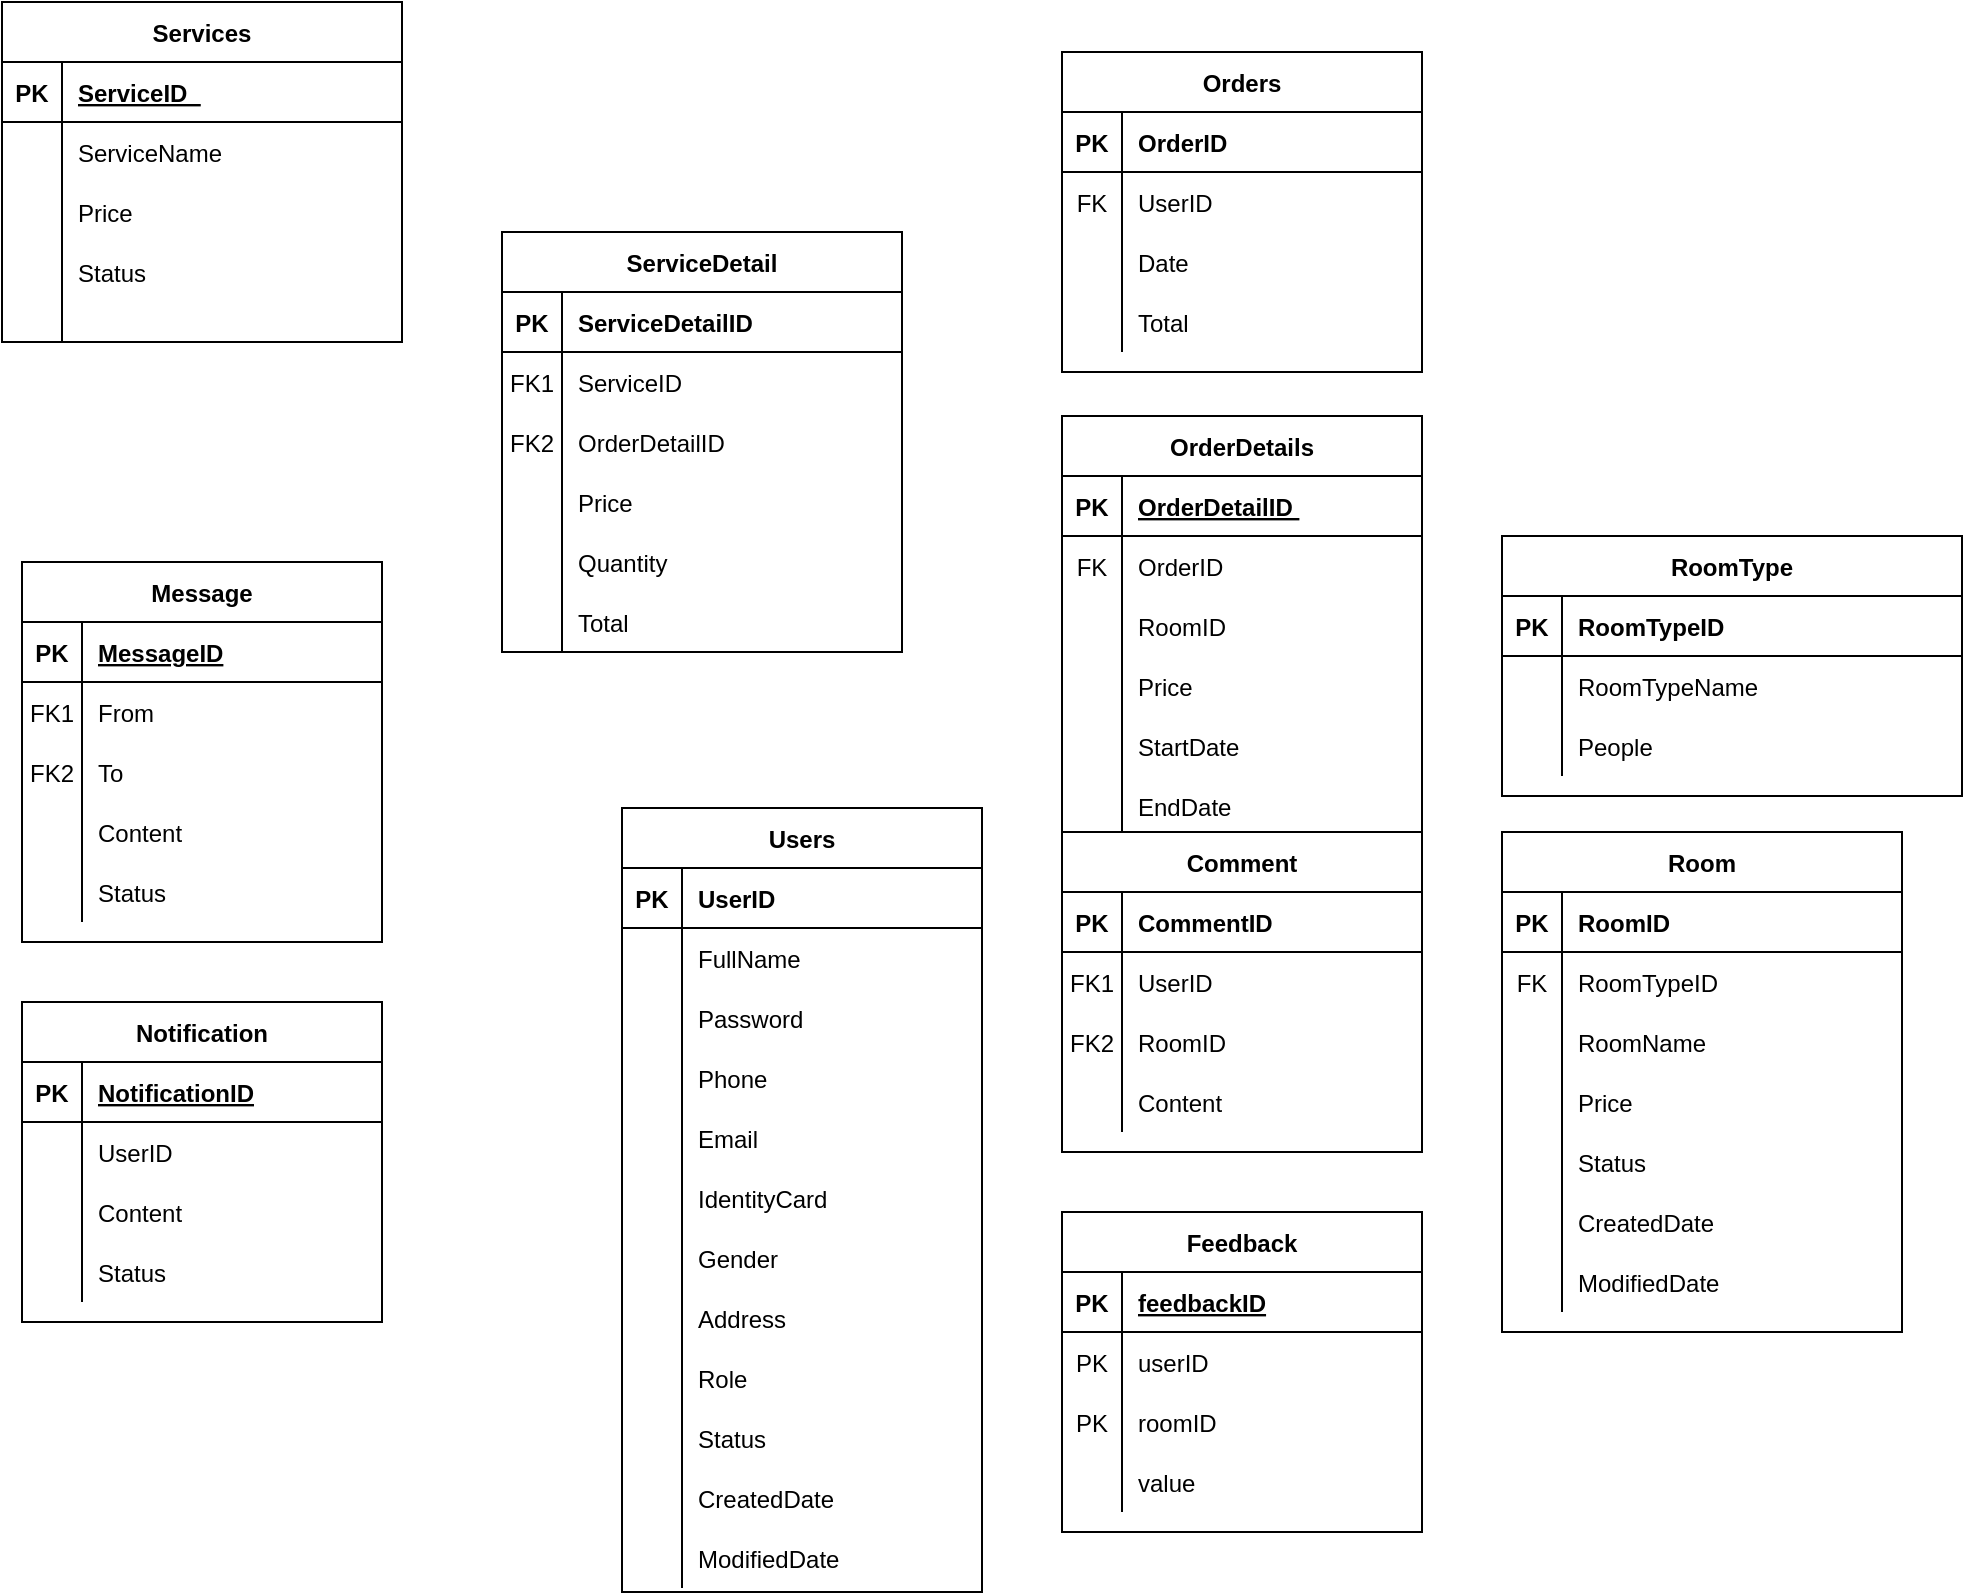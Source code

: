 <mxfile version="14.4.3" type="device"><diagram id="R2lEEEUBdFMjLlhIrx00" name="Page-1"><mxGraphModel dx="1463" dy="903" grid="1" gridSize="10" guides="1" tooltips="1" connect="1" arrows="1" fold="1" page="1" pageScale="1" pageWidth="850" pageHeight="1100" math="0" shadow="0" extFonts="Permanent Marker^https://fonts.googleapis.com/css?family=Permanent+Marker"><root><mxCell id="0"/><mxCell id="1" parent="0"/><mxCell id="v1CjHUXuJTy0p24sqQRY-21" value="Room" style="shape=table;startSize=30;container=1;collapsible=1;childLayout=tableLayout;fixedRows=1;rowLines=0;fontStyle=1;align=center;resizeLast=1;" vertex="1" parent="1"><mxGeometry x="770" y="560" width="200" height="250" as="geometry"/></mxCell><mxCell id="v1CjHUXuJTy0p24sqQRY-22" value="" style="shape=partialRectangle;collapsible=0;dropTarget=0;pointerEvents=0;fillColor=none;top=0;left=0;bottom=1;right=0;points=[[0,0.5],[1,0.5]];portConstraint=eastwest;" vertex="1" parent="v1CjHUXuJTy0p24sqQRY-21"><mxGeometry y="30" width="200" height="30" as="geometry"/></mxCell><mxCell id="v1CjHUXuJTy0p24sqQRY-23" value="PK" style="shape=partialRectangle;connectable=0;fillColor=none;top=0;left=0;bottom=0;right=0;fontStyle=1;overflow=hidden;" vertex="1" parent="v1CjHUXuJTy0p24sqQRY-22"><mxGeometry width="30" height="30" as="geometry"/></mxCell><mxCell id="v1CjHUXuJTy0p24sqQRY-24" value="RoomID   " style="shape=partialRectangle;connectable=0;fillColor=none;top=0;left=0;bottom=0;right=0;align=left;spacingLeft=6;fontStyle=1;overflow=hidden;" vertex="1" parent="v1CjHUXuJTy0p24sqQRY-22"><mxGeometry x="30" width="170" height="30" as="geometry"/></mxCell><mxCell id="v1CjHUXuJTy0p24sqQRY-25" value="" style="shape=partialRectangle;collapsible=0;dropTarget=0;pointerEvents=0;fillColor=none;top=0;left=0;bottom=0;right=0;points=[[0,0.5],[1,0.5]];portConstraint=eastwest;" vertex="1" parent="v1CjHUXuJTy0p24sqQRY-21"><mxGeometry y="60" width="200" height="30" as="geometry"/></mxCell><mxCell id="v1CjHUXuJTy0p24sqQRY-26" value="FK" style="shape=partialRectangle;connectable=0;fillColor=none;top=0;left=0;bottom=0;right=0;editable=1;overflow=hidden;" vertex="1" parent="v1CjHUXuJTy0p24sqQRY-25"><mxGeometry width="30" height="30" as="geometry"/></mxCell><mxCell id="v1CjHUXuJTy0p24sqQRY-27" value="RoomTypeID  " style="shape=partialRectangle;connectable=0;fillColor=none;top=0;left=0;bottom=0;right=0;align=left;spacingLeft=6;overflow=hidden;" vertex="1" parent="v1CjHUXuJTy0p24sqQRY-25"><mxGeometry x="30" width="170" height="30" as="geometry"/></mxCell><mxCell id="v1CjHUXuJTy0p24sqQRY-28" value="" style="shape=partialRectangle;collapsible=0;dropTarget=0;pointerEvents=0;fillColor=none;top=0;left=0;bottom=0;right=0;points=[[0,0.5],[1,0.5]];portConstraint=eastwest;" vertex="1" parent="v1CjHUXuJTy0p24sqQRY-21"><mxGeometry y="90" width="200" height="30" as="geometry"/></mxCell><mxCell id="v1CjHUXuJTy0p24sqQRY-29" value="" style="shape=partialRectangle;connectable=0;fillColor=none;top=0;left=0;bottom=0;right=0;editable=1;overflow=hidden;" vertex="1" parent="v1CjHUXuJTy0p24sqQRY-28"><mxGeometry width="30" height="30" as="geometry"/></mxCell><mxCell id="v1CjHUXuJTy0p24sqQRY-30" value="RoomName  " style="shape=partialRectangle;connectable=0;fillColor=none;top=0;left=0;bottom=0;right=0;align=left;spacingLeft=6;overflow=hidden;" vertex="1" parent="v1CjHUXuJTy0p24sqQRY-28"><mxGeometry x="30" width="170" height="30" as="geometry"/></mxCell><mxCell id="v1CjHUXuJTy0p24sqQRY-31" value="" style="shape=partialRectangle;collapsible=0;dropTarget=0;pointerEvents=0;fillColor=none;top=0;left=0;bottom=0;right=0;points=[[0,0.5],[1,0.5]];portConstraint=eastwest;" vertex="1" parent="v1CjHUXuJTy0p24sqQRY-21"><mxGeometry y="120" width="200" height="30" as="geometry"/></mxCell><mxCell id="v1CjHUXuJTy0p24sqQRY-32" value="" style="shape=partialRectangle;connectable=0;fillColor=none;top=0;left=0;bottom=0;right=0;editable=1;overflow=hidden;" vertex="1" parent="v1CjHUXuJTy0p24sqQRY-31"><mxGeometry width="30" height="30" as="geometry"/></mxCell><mxCell id="v1CjHUXuJTy0p24sqQRY-33" value="Price   " style="shape=partialRectangle;connectable=0;fillColor=none;top=0;left=0;bottom=0;right=0;align=left;spacingLeft=6;overflow=hidden;" vertex="1" parent="v1CjHUXuJTy0p24sqQRY-31"><mxGeometry x="30" width="170" height="30" as="geometry"/></mxCell><mxCell id="v1CjHUXuJTy0p24sqQRY-34" value="" style="shape=partialRectangle;collapsible=0;dropTarget=0;pointerEvents=0;fillColor=none;top=0;left=0;bottom=0;right=0;points=[[0,0.5],[1,0.5]];portConstraint=eastwest;" vertex="1" parent="v1CjHUXuJTy0p24sqQRY-21"><mxGeometry y="150" width="200" height="30" as="geometry"/></mxCell><mxCell id="v1CjHUXuJTy0p24sqQRY-35" value="" style="shape=partialRectangle;connectable=0;fillColor=none;top=0;left=0;bottom=0;right=0;editable=1;overflow=hidden;" vertex="1" parent="v1CjHUXuJTy0p24sqQRY-34"><mxGeometry width="30" height="30" as="geometry"/></mxCell><mxCell id="v1CjHUXuJTy0p24sqQRY-36" value="Status   " style="shape=partialRectangle;connectable=0;fillColor=none;top=0;left=0;bottom=0;right=0;align=left;spacingLeft=6;overflow=hidden;" vertex="1" parent="v1CjHUXuJTy0p24sqQRY-34"><mxGeometry x="30" width="170" height="30" as="geometry"/></mxCell><mxCell id="v1CjHUXuJTy0p24sqQRY-37" value="" style="shape=partialRectangle;collapsible=0;dropTarget=0;pointerEvents=0;fillColor=none;top=0;left=0;bottom=0;right=0;points=[[0,0.5],[1,0.5]];portConstraint=eastwest;" vertex="1" parent="v1CjHUXuJTy0p24sqQRY-21"><mxGeometry y="180" width="200" height="30" as="geometry"/></mxCell><mxCell id="v1CjHUXuJTy0p24sqQRY-38" value="" style="shape=partialRectangle;connectable=0;fillColor=none;top=0;left=0;bottom=0;right=0;editable=1;overflow=hidden;" vertex="1" parent="v1CjHUXuJTy0p24sqQRY-37"><mxGeometry width="30" height="30" as="geometry"/></mxCell><mxCell id="v1CjHUXuJTy0p24sqQRY-39" value="CreatedDate   " style="shape=partialRectangle;connectable=0;fillColor=none;top=0;left=0;bottom=0;right=0;align=left;spacingLeft=6;overflow=hidden;" vertex="1" parent="v1CjHUXuJTy0p24sqQRY-37"><mxGeometry x="30" width="170" height="30" as="geometry"/></mxCell><mxCell id="v1CjHUXuJTy0p24sqQRY-40" value="" style="shape=partialRectangle;collapsible=0;dropTarget=0;pointerEvents=0;fillColor=none;top=0;left=0;bottom=0;right=0;points=[[0,0.5],[1,0.5]];portConstraint=eastwest;" vertex="1" parent="v1CjHUXuJTy0p24sqQRY-21"><mxGeometry y="210" width="200" height="30" as="geometry"/></mxCell><mxCell id="v1CjHUXuJTy0p24sqQRY-41" value="" style="shape=partialRectangle;connectable=0;fillColor=none;top=0;left=0;bottom=0;right=0;editable=1;overflow=hidden;" vertex="1" parent="v1CjHUXuJTy0p24sqQRY-40"><mxGeometry width="30" height="30" as="geometry"/></mxCell><mxCell id="v1CjHUXuJTy0p24sqQRY-42" value="ModifiedDate   " style="shape=partialRectangle;connectable=0;fillColor=none;top=0;left=0;bottom=0;right=0;align=left;spacingLeft=6;overflow=hidden;" vertex="1" parent="v1CjHUXuJTy0p24sqQRY-40"><mxGeometry x="30" width="170" height="30" as="geometry"/></mxCell><mxCell id="v1CjHUXuJTy0p24sqQRY-43" value="RoomType" style="shape=table;startSize=30;container=1;collapsible=1;childLayout=tableLayout;fixedRows=1;rowLines=0;fontStyle=1;align=center;resizeLast=1;" vertex="1" parent="1"><mxGeometry x="770" y="412" width="230" height="130" as="geometry"/></mxCell><mxCell id="v1CjHUXuJTy0p24sqQRY-44" value="" style="shape=partialRectangle;collapsible=0;dropTarget=0;pointerEvents=0;fillColor=none;top=0;left=0;bottom=1;right=0;points=[[0,0.5],[1,0.5]];portConstraint=eastwest;" vertex="1" parent="v1CjHUXuJTy0p24sqQRY-43"><mxGeometry y="30" width="230" height="30" as="geometry"/></mxCell><mxCell id="v1CjHUXuJTy0p24sqQRY-45" value="PK" style="shape=partialRectangle;connectable=0;fillColor=none;top=0;left=0;bottom=0;right=0;fontStyle=1;overflow=hidden;" vertex="1" parent="v1CjHUXuJTy0p24sqQRY-44"><mxGeometry width="30" height="30" as="geometry"/></mxCell><mxCell id="v1CjHUXuJTy0p24sqQRY-46" value="RoomTypeID  " style="shape=partialRectangle;connectable=0;fillColor=none;top=0;left=0;bottom=0;right=0;align=left;spacingLeft=6;fontStyle=1;overflow=hidden;" vertex="1" parent="v1CjHUXuJTy0p24sqQRY-44"><mxGeometry x="30" width="200" height="30" as="geometry"/></mxCell><mxCell id="v1CjHUXuJTy0p24sqQRY-47" value="" style="shape=partialRectangle;collapsible=0;dropTarget=0;pointerEvents=0;fillColor=none;top=0;left=0;bottom=0;right=0;points=[[0,0.5],[1,0.5]];portConstraint=eastwest;" vertex="1" parent="v1CjHUXuJTy0p24sqQRY-43"><mxGeometry y="60" width="230" height="30" as="geometry"/></mxCell><mxCell id="v1CjHUXuJTy0p24sqQRY-48" value="" style="shape=partialRectangle;connectable=0;fillColor=none;top=0;left=0;bottom=0;right=0;editable=1;overflow=hidden;" vertex="1" parent="v1CjHUXuJTy0p24sqQRY-47"><mxGeometry width="30" height="30" as="geometry"/></mxCell><mxCell id="v1CjHUXuJTy0p24sqQRY-49" value="RoomTypeName  " style="shape=partialRectangle;connectable=0;fillColor=none;top=0;left=0;bottom=0;right=0;align=left;spacingLeft=6;overflow=hidden;" vertex="1" parent="v1CjHUXuJTy0p24sqQRY-47"><mxGeometry x="30" width="200" height="30" as="geometry"/></mxCell><mxCell id="v1CjHUXuJTy0p24sqQRY-50" value="" style="shape=partialRectangle;collapsible=0;dropTarget=0;pointerEvents=0;fillColor=none;top=0;left=0;bottom=0;right=0;points=[[0,0.5],[1,0.5]];portConstraint=eastwest;" vertex="1" parent="v1CjHUXuJTy0p24sqQRY-43"><mxGeometry y="90" width="230" height="30" as="geometry"/></mxCell><mxCell id="v1CjHUXuJTy0p24sqQRY-51" value="" style="shape=partialRectangle;connectable=0;fillColor=none;top=0;left=0;bottom=0;right=0;editable=1;overflow=hidden;" vertex="1" parent="v1CjHUXuJTy0p24sqQRY-50"><mxGeometry width="30" height="30" as="geometry"/></mxCell><mxCell id="v1CjHUXuJTy0p24sqQRY-52" value="People   " style="shape=partialRectangle;connectable=0;fillColor=none;top=0;left=0;bottom=0;right=0;align=left;spacingLeft=6;overflow=hidden;" vertex="1" parent="v1CjHUXuJTy0p24sqQRY-50"><mxGeometry x="30" width="200" height="30" as="geometry"/></mxCell><mxCell id="v1CjHUXuJTy0p24sqQRY-53" value="Orders" style="shape=table;startSize=30;container=1;collapsible=1;childLayout=tableLayout;fixedRows=1;rowLines=0;fontStyle=1;align=center;resizeLast=1;" vertex="1" parent="1"><mxGeometry x="550" y="170" width="180" height="160" as="geometry"/></mxCell><mxCell id="v1CjHUXuJTy0p24sqQRY-54" value="" style="shape=partialRectangle;collapsible=0;dropTarget=0;pointerEvents=0;fillColor=none;top=0;left=0;bottom=1;right=0;points=[[0,0.5],[1,0.5]];portConstraint=eastwest;" vertex="1" parent="v1CjHUXuJTy0p24sqQRY-53"><mxGeometry y="30" width="180" height="30" as="geometry"/></mxCell><mxCell id="v1CjHUXuJTy0p24sqQRY-55" value="PK" style="shape=partialRectangle;connectable=0;fillColor=none;top=0;left=0;bottom=0;right=0;fontStyle=1;overflow=hidden;" vertex="1" parent="v1CjHUXuJTy0p24sqQRY-54"><mxGeometry width="30" height="30" as="geometry"/></mxCell><mxCell id="v1CjHUXuJTy0p24sqQRY-56" value="OrderID " style="shape=partialRectangle;connectable=0;fillColor=none;top=0;left=0;bottom=0;right=0;align=left;spacingLeft=6;fontStyle=1;overflow=hidden;" vertex="1" parent="v1CjHUXuJTy0p24sqQRY-54"><mxGeometry x="30" width="150" height="30" as="geometry"/></mxCell><mxCell id="v1CjHUXuJTy0p24sqQRY-57" value="" style="shape=partialRectangle;collapsible=0;dropTarget=0;pointerEvents=0;fillColor=none;top=0;left=0;bottom=0;right=0;points=[[0,0.5],[1,0.5]];portConstraint=eastwest;" vertex="1" parent="v1CjHUXuJTy0p24sqQRY-53"><mxGeometry y="60" width="180" height="30" as="geometry"/></mxCell><mxCell id="v1CjHUXuJTy0p24sqQRY-58" value="FK" style="shape=partialRectangle;connectable=0;fillColor=none;top=0;left=0;bottom=0;right=0;editable=1;overflow=hidden;" vertex="1" parent="v1CjHUXuJTy0p24sqQRY-57"><mxGeometry width="30" height="30" as="geometry"/></mxCell><mxCell id="v1CjHUXuJTy0p24sqQRY-59" value="UserID   " style="shape=partialRectangle;connectable=0;fillColor=none;top=0;left=0;bottom=0;right=0;align=left;spacingLeft=6;overflow=hidden;" vertex="1" parent="v1CjHUXuJTy0p24sqQRY-57"><mxGeometry x="30" width="150" height="30" as="geometry"/></mxCell><mxCell id="v1CjHUXuJTy0p24sqQRY-60" value="" style="shape=partialRectangle;collapsible=0;dropTarget=0;pointerEvents=0;fillColor=none;top=0;left=0;bottom=0;right=0;points=[[0,0.5],[1,0.5]];portConstraint=eastwest;" vertex="1" parent="v1CjHUXuJTy0p24sqQRY-53"><mxGeometry y="90" width="180" height="30" as="geometry"/></mxCell><mxCell id="v1CjHUXuJTy0p24sqQRY-61" value="" style="shape=partialRectangle;connectable=0;fillColor=none;top=0;left=0;bottom=0;right=0;editable=1;overflow=hidden;" vertex="1" parent="v1CjHUXuJTy0p24sqQRY-60"><mxGeometry width="30" height="30" as="geometry"/></mxCell><mxCell id="v1CjHUXuJTy0p24sqQRY-62" value="Date  " style="shape=partialRectangle;connectable=0;fillColor=none;top=0;left=0;bottom=0;right=0;align=left;spacingLeft=6;overflow=hidden;" vertex="1" parent="v1CjHUXuJTy0p24sqQRY-60"><mxGeometry x="30" width="150" height="30" as="geometry"/></mxCell><mxCell id="v1CjHUXuJTy0p24sqQRY-63" value="" style="shape=partialRectangle;collapsible=0;dropTarget=0;pointerEvents=0;fillColor=none;top=0;left=0;bottom=0;right=0;points=[[0,0.5],[1,0.5]];portConstraint=eastwest;" vertex="1" parent="v1CjHUXuJTy0p24sqQRY-53"><mxGeometry y="120" width="180" height="30" as="geometry"/></mxCell><mxCell id="v1CjHUXuJTy0p24sqQRY-64" value="" style="shape=partialRectangle;connectable=0;fillColor=none;top=0;left=0;bottom=0;right=0;editable=1;overflow=hidden;" vertex="1" parent="v1CjHUXuJTy0p24sqQRY-63"><mxGeometry width="30" height="30" as="geometry"/></mxCell><mxCell id="v1CjHUXuJTy0p24sqQRY-65" value="Total " style="shape=partialRectangle;connectable=0;fillColor=none;top=0;left=0;bottom=0;right=0;align=left;spacingLeft=6;overflow=hidden;" vertex="1" parent="v1CjHUXuJTy0p24sqQRY-63"><mxGeometry x="30" width="150" height="30" as="geometry"/></mxCell><mxCell id="v1CjHUXuJTy0p24sqQRY-66" value="OrderDetails" style="shape=table;startSize=30;container=1;collapsible=1;childLayout=tableLayout;fixedRows=1;rowLines=0;fontStyle=1;align=center;resizeLast=1;" vertex="1" parent="1"><mxGeometry x="550" y="352" width="180" height="220" as="geometry"/></mxCell><mxCell id="v1CjHUXuJTy0p24sqQRY-67" value="" style="shape=partialRectangle;collapsible=0;dropTarget=0;pointerEvents=0;fillColor=none;top=0;left=0;bottom=1;right=0;points=[[0,0.5],[1,0.5]];portConstraint=eastwest;" vertex="1" parent="v1CjHUXuJTy0p24sqQRY-66"><mxGeometry y="30" width="180" height="30" as="geometry"/></mxCell><mxCell id="v1CjHUXuJTy0p24sqQRY-68" value="PK" style="shape=partialRectangle;connectable=0;fillColor=none;top=0;left=0;bottom=0;right=0;fontStyle=1;overflow=hidden;" vertex="1" parent="v1CjHUXuJTy0p24sqQRY-67"><mxGeometry width="30" height="30" as="geometry"/></mxCell><mxCell id="v1CjHUXuJTy0p24sqQRY-69" value="OrderDetailID " style="shape=partialRectangle;connectable=0;fillColor=none;top=0;left=0;bottom=0;right=0;align=left;spacingLeft=6;fontStyle=5;overflow=hidden;" vertex="1" parent="v1CjHUXuJTy0p24sqQRY-67"><mxGeometry x="30" width="150" height="30" as="geometry"/></mxCell><mxCell id="v1CjHUXuJTy0p24sqQRY-70" value="" style="shape=partialRectangle;collapsible=0;dropTarget=0;pointerEvents=0;fillColor=none;top=0;left=0;bottom=0;right=0;points=[[0,0.5],[1,0.5]];portConstraint=eastwest;" vertex="1" parent="v1CjHUXuJTy0p24sqQRY-66"><mxGeometry y="60" width="180" height="30" as="geometry"/></mxCell><mxCell id="v1CjHUXuJTy0p24sqQRY-71" value="FK" style="shape=partialRectangle;connectable=0;fillColor=none;top=0;left=0;bottom=0;right=0;editable=1;overflow=hidden;" vertex="1" parent="v1CjHUXuJTy0p24sqQRY-70"><mxGeometry width="30" height="30" as="geometry"/></mxCell><mxCell id="v1CjHUXuJTy0p24sqQRY-72" value="OrderID  " style="shape=partialRectangle;connectable=0;fillColor=none;top=0;left=0;bottom=0;right=0;align=left;spacingLeft=6;overflow=hidden;" vertex="1" parent="v1CjHUXuJTy0p24sqQRY-70"><mxGeometry x="30" width="150" height="30" as="geometry"/></mxCell><mxCell id="v1CjHUXuJTy0p24sqQRY-73" value="" style="shape=partialRectangle;collapsible=0;dropTarget=0;pointerEvents=0;fillColor=none;top=0;left=0;bottom=0;right=0;points=[[0,0.5],[1,0.5]];portConstraint=eastwest;" vertex="1" parent="v1CjHUXuJTy0p24sqQRY-66"><mxGeometry y="90" width="180" height="30" as="geometry"/></mxCell><mxCell id="v1CjHUXuJTy0p24sqQRY-74" value="" style="shape=partialRectangle;connectable=0;fillColor=none;top=0;left=0;bottom=0;right=0;editable=1;overflow=hidden;" vertex="1" parent="v1CjHUXuJTy0p24sqQRY-73"><mxGeometry width="30" height="30" as="geometry"/></mxCell><mxCell id="v1CjHUXuJTy0p24sqQRY-75" value="RoomID " style="shape=partialRectangle;connectable=0;fillColor=none;top=0;left=0;bottom=0;right=0;align=left;spacingLeft=6;overflow=hidden;" vertex="1" parent="v1CjHUXuJTy0p24sqQRY-73"><mxGeometry x="30" width="150" height="30" as="geometry"/></mxCell><mxCell id="v1CjHUXuJTy0p24sqQRY-76" value="" style="shape=partialRectangle;collapsible=0;dropTarget=0;pointerEvents=0;fillColor=none;top=0;left=0;bottom=0;right=0;points=[[0,0.5],[1,0.5]];portConstraint=eastwest;" vertex="1" parent="v1CjHUXuJTy0p24sqQRY-66"><mxGeometry y="120" width="180" height="30" as="geometry"/></mxCell><mxCell id="v1CjHUXuJTy0p24sqQRY-77" value="" style="shape=partialRectangle;connectable=0;fillColor=none;top=0;left=0;bottom=0;right=0;editable=1;overflow=hidden;" vertex="1" parent="v1CjHUXuJTy0p24sqQRY-76"><mxGeometry width="30" height="30" as="geometry"/></mxCell><mxCell id="v1CjHUXuJTy0p24sqQRY-78" value="Price " style="shape=partialRectangle;connectable=0;fillColor=none;top=0;left=0;bottom=0;right=0;align=left;spacingLeft=6;overflow=hidden;" vertex="1" parent="v1CjHUXuJTy0p24sqQRY-76"><mxGeometry x="30" width="150" height="30" as="geometry"/></mxCell><mxCell id="v1CjHUXuJTy0p24sqQRY-79" value="" style="shape=partialRectangle;collapsible=0;dropTarget=0;pointerEvents=0;fillColor=none;top=0;left=0;bottom=0;right=0;points=[[0,0.5],[1,0.5]];portConstraint=eastwest;" vertex="1" parent="v1CjHUXuJTy0p24sqQRY-66"><mxGeometry y="150" width="180" height="30" as="geometry"/></mxCell><mxCell id="v1CjHUXuJTy0p24sqQRY-80" value="" style="shape=partialRectangle;connectable=0;fillColor=none;top=0;left=0;bottom=0;right=0;editable=1;overflow=hidden;" vertex="1" parent="v1CjHUXuJTy0p24sqQRY-79"><mxGeometry width="30" height="30" as="geometry"/></mxCell><mxCell id="v1CjHUXuJTy0p24sqQRY-81" value="StartDate  " style="shape=partialRectangle;connectable=0;fillColor=none;top=0;left=0;bottom=0;right=0;align=left;spacingLeft=6;overflow=hidden;" vertex="1" parent="v1CjHUXuJTy0p24sqQRY-79"><mxGeometry x="30" width="150" height="30" as="geometry"/></mxCell><mxCell id="v1CjHUXuJTy0p24sqQRY-82" value="" style="shape=partialRectangle;collapsible=0;dropTarget=0;pointerEvents=0;fillColor=none;top=0;left=0;bottom=0;right=0;points=[[0,0.5],[1,0.5]];portConstraint=eastwest;" vertex="1" parent="v1CjHUXuJTy0p24sqQRY-66"><mxGeometry y="180" width="180" height="30" as="geometry"/></mxCell><mxCell id="v1CjHUXuJTy0p24sqQRY-83" value="" style="shape=partialRectangle;connectable=0;fillColor=none;top=0;left=0;bottom=0;right=0;editable=1;overflow=hidden;" vertex="1" parent="v1CjHUXuJTy0p24sqQRY-82"><mxGeometry width="30" height="30" as="geometry"/></mxCell><mxCell id="v1CjHUXuJTy0p24sqQRY-84" value="EndDate " style="shape=partialRectangle;connectable=0;fillColor=none;top=0;left=0;bottom=0;right=0;align=left;spacingLeft=6;overflow=hidden;" vertex="1" parent="v1CjHUXuJTy0p24sqQRY-82"><mxGeometry x="30" width="150" height="30" as="geometry"/></mxCell><mxCell id="v1CjHUXuJTy0p24sqQRY-85" value="Users" style="shape=table;startSize=30;container=1;collapsible=1;childLayout=tableLayout;fixedRows=1;rowLines=0;fontStyle=1;align=center;resizeLast=1;" vertex="1" parent="1"><mxGeometry x="330" y="548" width="180" height="392" as="geometry"/></mxCell><mxCell id="v1CjHUXuJTy0p24sqQRY-86" value="" style="shape=partialRectangle;collapsible=0;dropTarget=0;pointerEvents=0;fillColor=none;top=0;left=0;bottom=1;right=0;points=[[0,0.5],[1,0.5]];portConstraint=eastwest;" vertex="1" parent="v1CjHUXuJTy0p24sqQRY-85"><mxGeometry y="30" width="180" height="30" as="geometry"/></mxCell><mxCell id="v1CjHUXuJTy0p24sqQRY-87" value="PK" style="shape=partialRectangle;connectable=0;fillColor=none;top=0;left=0;bottom=0;right=0;fontStyle=1;overflow=hidden;" vertex="1" parent="v1CjHUXuJTy0p24sqQRY-86"><mxGeometry width="30" height="30" as="geometry"/></mxCell><mxCell id="v1CjHUXuJTy0p24sqQRY-88" value="UserID  " style="shape=partialRectangle;connectable=0;fillColor=none;top=0;left=0;bottom=0;right=0;align=left;spacingLeft=6;fontStyle=1;overflow=hidden;" vertex="1" parent="v1CjHUXuJTy0p24sqQRY-86"><mxGeometry x="30" width="150" height="30" as="geometry"/></mxCell><mxCell id="v1CjHUXuJTy0p24sqQRY-89" value="" style="shape=partialRectangle;collapsible=0;dropTarget=0;pointerEvents=0;fillColor=none;top=0;left=0;bottom=0;right=0;points=[[0,0.5],[1,0.5]];portConstraint=eastwest;" vertex="1" parent="v1CjHUXuJTy0p24sqQRY-85"><mxGeometry y="60" width="180" height="30" as="geometry"/></mxCell><mxCell id="v1CjHUXuJTy0p24sqQRY-90" value="" style="shape=partialRectangle;connectable=0;fillColor=none;top=0;left=0;bottom=0;right=0;editable=1;overflow=hidden;" vertex="1" parent="v1CjHUXuJTy0p24sqQRY-89"><mxGeometry width="30" height="30" as="geometry"/></mxCell><mxCell id="v1CjHUXuJTy0p24sqQRY-91" value="FullName " style="shape=partialRectangle;connectable=0;fillColor=none;top=0;left=0;bottom=0;right=0;align=left;spacingLeft=6;overflow=hidden;" vertex="1" parent="v1CjHUXuJTy0p24sqQRY-89"><mxGeometry x="30" width="150" height="30" as="geometry"/></mxCell><mxCell id="v1CjHUXuJTy0p24sqQRY-92" value="" style="shape=partialRectangle;collapsible=0;dropTarget=0;pointerEvents=0;fillColor=none;top=0;left=0;bottom=0;right=0;points=[[0,0.5],[1,0.5]];portConstraint=eastwest;" vertex="1" parent="v1CjHUXuJTy0p24sqQRY-85"><mxGeometry y="90" width="180" height="30" as="geometry"/></mxCell><mxCell id="v1CjHUXuJTy0p24sqQRY-93" value="" style="shape=partialRectangle;connectable=0;fillColor=none;top=0;left=0;bottom=0;right=0;editable=1;overflow=hidden;" vertex="1" parent="v1CjHUXuJTy0p24sqQRY-92"><mxGeometry width="30" height="30" as="geometry"/></mxCell><mxCell id="v1CjHUXuJTy0p24sqQRY-94" value="Password   " style="shape=partialRectangle;connectable=0;fillColor=none;top=0;left=0;bottom=0;right=0;align=left;spacingLeft=6;overflow=hidden;" vertex="1" parent="v1CjHUXuJTy0p24sqQRY-92"><mxGeometry x="30" width="150" height="30" as="geometry"/></mxCell><mxCell id="v1CjHUXuJTy0p24sqQRY-95" value="" style="shape=partialRectangle;collapsible=0;dropTarget=0;pointerEvents=0;fillColor=none;top=0;left=0;bottom=0;right=0;points=[[0,0.5],[1,0.5]];portConstraint=eastwest;" vertex="1" parent="v1CjHUXuJTy0p24sqQRY-85"><mxGeometry y="120" width="180" height="30" as="geometry"/></mxCell><mxCell id="v1CjHUXuJTy0p24sqQRY-96" value="" style="shape=partialRectangle;connectable=0;fillColor=none;top=0;left=0;bottom=0;right=0;editable=1;overflow=hidden;" vertex="1" parent="v1CjHUXuJTy0p24sqQRY-95"><mxGeometry width="30" height="30" as="geometry"/></mxCell><mxCell id="v1CjHUXuJTy0p24sqQRY-97" value="Phone  " style="shape=partialRectangle;connectable=0;fillColor=none;top=0;left=0;bottom=0;right=0;align=left;spacingLeft=6;overflow=hidden;" vertex="1" parent="v1CjHUXuJTy0p24sqQRY-95"><mxGeometry x="30" width="150" height="30" as="geometry"/></mxCell><mxCell id="v1CjHUXuJTy0p24sqQRY-98" value="" style="shape=partialRectangle;collapsible=0;dropTarget=0;pointerEvents=0;fillColor=none;top=0;left=0;bottom=0;right=0;points=[[0,0.5],[1,0.5]];portConstraint=eastwest;" vertex="1" parent="v1CjHUXuJTy0p24sqQRY-85"><mxGeometry y="150" width="180" height="30" as="geometry"/></mxCell><mxCell id="v1CjHUXuJTy0p24sqQRY-99" value="" style="shape=partialRectangle;connectable=0;fillColor=none;top=0;left=0;bottom=0;right=0;editable=1;overflow=hidden;" vertex="1" parent="v1CjHUXuJTy0p24sqQRY-98"><mxGeometry width="30" height="30" as="geometry"/></mxCell><mxCell id="v1CjHUXuJTy0p24sqQRY-100" value="Email    " style="shape=partialRectangle;connectable=0;fillColor=none;top=0;left=0;bottom=0;right=0;align=left;spacingLeft=6;overflow=hidden;" vertex="1" parent="v1CjHUXuJTy0p24sqQRY-98"><mxGeometry x="30" width="150" height="30" as="geometry"/></mxCell><mxCell id="v1CjHUXuJTy0p24sqQRY-101" value="" style="shape=partialRectangle;collapsible=0;dropTarget=0;pointerEvents=0;fillColor=none;top=0;left=0;bottom=0;right=0;points=[[0,0.5],[1,0.5]];portConstraint=eastwest;" vertex="1" parent="v1CjHUXuJTy0p24sqQRY-85"><mxGeometry y="180" width="180" height="30" as="geometry"/></mxCell><mxCell id="v1CjHUXuJTy0p24sqQRY-102" value="" style="shape=partialRectangle;connectable=0;fillColor=none;top=0;left=0;bottom=0;right=0;editable=1;overflow=hidden;" vertex="1" parent="v1CjHUXuJTy0p24sqQRY-101"><mxGeometry width="30" height="30" as="geometry"/></mxCell><mxCell id="v1CjHUXuJTy0p24sqQRY-103" value="IdentityCard  " style="shape=partialRectangle;connectable=0;fillColor=none;top=0;left=0;bottom=0;right=0;align=left;spacingLeft=6;overflow=hidden;" vertex="1" parent="v1CjHUXuJTy0p24sqQRY-101"><mxGeometry x="30" width="150" height="30" as="geometry"/></mxCell><mxCell id="v1CjHUXuJTy0p24sqQRY-104" value="" style="shape=partialRectangle;collapsible=0;dropTarget=0;pointerEvents=0;fillColor=none;top=0;left=0;bottom=0;right=0;points=[[0,0.5],[1,0.5]];portConstraint=eastwest;" vertex="1" parent="v1CjHUXuJTy0p24sqQRY-85"><mxGeometry y="210" width="180" height="30" as="geometry"/></mxCell><mxCell id="v1CjHUXuJTy0p24sqQRY-105" value="" style="shape=partialRectangle;connectable=0;fillColor=none;top=0;left=0;bottom=0;right=0;editable=1;overflow=hidden;" vertex="1" parent="v1CjHUXuJTy0p24sqQRY-104"><mxGeometry width="30" height="30" as="geometry"/></mxCell><mxCell id="v1CjHUXuJTy0p24sqQRY-106" value="Gender " style="shape=partialRectangle;connectable=0;fillColor=none;top=0;left=0;bottom=0;right=0;align=left;spacingLeft=6;overflow=hidden;" vertex="1" parent="v1CjHUXuJTy0p24sqQRY-104"><mxGeometry x="30" width="150" height="30" as="geometry"/></mxCell><mxCell id="v1CjHUXuJTy0p24sqQRY-107" value="" style="shape=partialRectangle;collapsible=0;dropTarget=0;pointerEvents=0;fillColor=none;top=0;left=0;bottom=0;right=0;points=[[0,0.5],[1,0.5]];portConstraint=eastwest;" vertex="1" parent="v1CjHUXuJTy0p24sqQRY-85"><mxGeometry y="240" width="180" height="30" as="geometry"/></mxCell><mxCell id="v1CjHUXuJTy0p24sqQRY-108" value="" style="shape=partialRectangle;connectable=0;fillColor=none;top=0;left=0;bottom=0;right=0;editable=1;overflow=hidden;" vertex="1" parent="v1CjHUXuJTy0p24sqQRY-107"><mxGeometry width="30" height="30" as="geometry"/></mxCell><mxCell id="v1CjHUXuJTy0p24sqQRY-109" value="Address  " style="shape=partialRectangle;connectable=0;fillColor=none;top=0;left=0;bottom=0;right=0;align=left;spacingLeft=6;overflow=hidden;" vertex="1" parent="v1CjHUXuJTy0p24sqQRY-107"><mxGeometry x="30" width="150" height="30" as="geometry"/></mxCell><mxCell id="v1CjHUXuJTy0p24sqQRY-110" value="" style="shape=partialRectangle;collapsible=0;dropTarget=0;pointerEvents=0;fillColor=none;top=0;left=0;bottom=0;right=0;points=[[0,0.5],[1,0.5]];portConstraint=eastwest;" vertex="1" parent="v1CjHUXuJTy0p24sqQRY-85"><mxGeometry y="270" width="180" height="30" as="geometry"/></mxCell><mxCell id="v1CjHUXuJTy0p24sqQRY-111" value="" style="shape=partialRectangle;connectable=0;fillColor=none;top=0;left=0;bottom=0;right=0;editable=1;overflow=hidden;" vertex="1" parent="v1CjHUXuJTy0p24sqQRY-110"><mxGeometry width="30" height="30" as="geometry"/></mxCell><mxCell id="v1CjHUXuJTy0p24sqQRY-112" value="Role   " style="shape=partialRectangle;connectable=0;fillColor=none;top=0;left=0;bottom=0;right=0;align=left;spacingLeft=6;overflow=hidden;" vertex="1" parent="v1CjHUXuJTy0p24sqQRY-110"><mxGeometry x="30" width="150" height="30" as="geometry"/></mxCell><mxCell id="v1CjHUXuJTy0p24sqQRY-113" value="" style="shape=partialRectangle;collapsible=0;dropTarget=0;pointerEvents=0;fillColor=none;top=0;left=0;bottom=0;right=0;points=[[0,0.5],[1,0.5]];portConstraint=eastwest;" vertex="1" parent="v1CjHUXuJTy0p24sqQRY-85"><mxGeometry y="300" width="180" height="30" as="geometry"/></mxCell><mxCell id="v1CjHUXuJTy0p24sqQRY-114" value="" style="shape=partialRectangle;connectable=0;fillColor=none;top=0;left=0;bottom=0;right=0;editable=1;overflow=hidden;" vertex="1" parent="v1CjHUXuJTy0p24sqQRY-113"><mxGeometry width="30" height="30" as="geometry"/></mxCell><mxCell id="v1CjHUXuJTy0p24sqQRY-115" value="Status " style="shape=partialRectangle;connectable=0;fillColor=none;top=0;left=0;bottom=0;right=0;align=left;spacingLeft=6;overflow=hidden;" vertex="1" parent="v1CjHUXuJTy0p24sqQRY-113"><mxGeometry x="30" width="150" height="30" as="geometry"/></mxCell><mxCell id="v1CjHUXuJTy0p24sqQRY-116" value="" style="shape=partialRectangle;collapsible=0;dropTarget=0;pointerEvents=0;fillColor=none;top=0;left=0;bottom=0;right=0;points=[[0,0.5],[1,0.5]];portConstraint=eastwest;" vertex="1" parent="v1CjHUXuJTy0p24sqQRY-85"><mxGeometry y="330" width="180" height="30" as="geometry"/></mxCell><mxCell id="v1CjHUXuJTy0p24sqQRY-117" value="" style="shape=partialRectangle;connectable=0;fillColor=none;top=0;left=0;bottom=0;right=0;editable=1;overflow=hidden;" vertex="1" parent="v1CjHUXuJTy0p24sqQRY-116"><mxGeometry width="30" height="30" as="geometry"/></mxCell><mxCell id="v1CjHUXuJTy0p24sqQRY-118" value="CreatedDate  " style="shape=partialRectangle;connectable=0;fillColor=none;top=0;left=0;bottom=0;right=0;align=left;spacingLeft=6;overflow=hidden;" vertex="1" parent="v1CjHUXuJTy0p24sqQRY-116"><mxGeometry x="30" width="150" height="30" as="geometry"/></mxCell><mxCell id="v1CjHUXuJTy0p24sqQRY-119" value="" style="shape=partialRectangle;collapsible=0;dropTarget=0;pointerEvents=0;fillColor=none;top=0;left=0;bottom=0;right=0;points=[[0,0.5],[1,0.5]];portConstraint=eastwest;" vertex="1" parent="v1CjHUXuJTy0p24sqQRY-85"><mxGeometry y="360" width="180" height="30" as="geometry"/></mxCell><mxCell id="v1CjHUXuJTy0p24sqQRY-120" value="" style="shape=partialRectangle;connectable=0;fillColor=none;top=0;left=0;bottom=0;right=0;editable=1;overflow=hidden;" vertex="1" parent="v1CjHUXuJTy0p24sqQRY-119"><mxGeometry width="30" height="30" as="geometry"/></mxCell><mxCell id="v1CjHUXuJTy0p24sqQRY-121" value="ModifiedDate " style="shape=partialRectangle;connectable=0;fillColor=none;top=0;left=0;bottom=0;right=0;align=left;spacingLeft=6;overflow=hidden;" vertex="1" parent="v1CjHUXuJTy0p24sqQRY-119"><mxGeometry x="30" width="150" height="30" as="geometry"/></mxCell><mxCell id="v1CjHUXuJTy0p24sqQRY-126" value="Comment" style="shape=table;startSize=30;container=1;collapsible=1;childLayout=tableLayout;fixedRows=1;rowLines=0;fontStyle=1;align=center;resizeLast=1;" vertex="1" parent="1"><mxGeometry x="550" y="560" width="180" height="160" as="geometry"/></mxCell><mxCell id="v1CjHUXuJTy0p24sqQRY-127" value="" style="shape=partialRectangle;collapsible=0;dropTarget=0;pointerEvents=0;fillColor=none;top=0;left=0;bottom=1;right=0;points=[[0,0.5],[1,0.5]];portConstraint=eastwest;" vertex="1" parent="v1CjHUXuJTy0p24sqQRY-126"><mxGeometry y="30" width="180" height="30" as="geometry"/></mxCell><mxCell id="v1CjHUXuJTy0p24sqQRY-128" value="PK" style="shape=partialRectangle;connectable=0;fillColor=none;top=0;left=0;bottom=0;right=0;fontStyle=1;overflow=hidden;" vertex="1" parent="v1CjHUXuJTy0p24sqQRY-127"><mxGeometry width="30" height="30" as="geometry"/></mxCell><mxCell id="v1CjHUXuJTy0p24sqQRY-129" value="CommentID" style="shape=partialRectangle;connectable=0;fillColor=none;top=0;left=0;bottom=0;right=0;align=left;spacingLeft=6;fontStyle=1;overflow=hidden;" vertex="1" parent="v1CjHUXuJTy0p24sqQRY-127"><mxGeometry x="30" width="150" height="30" as="geometry"/></mxCell><mxCell id="v1CjHUXuJTy0p24sqQRY-130" value="" style="shape=partialRectangle;collapsible=0;dropTarget=0;pointerEvents=0;fillColor=none;top=0;left=0;bottom=0;right=0;points=[[0,0.5],[1,0.5]];portConstraint=eastwest;" vertex="1" parent="v1CjHUXuJTy0p24sqQRY-126"><mxGeometry y="60" width="180" height="30" as="geometry"/></mxCell><mxCell id="v1CjHUXuJTy0p24sqQRY-131" value="FK1" style="shape=partialRectangle;connectable=0;fillColor=none;top=0;left=0;bottom=0;right=0;editable=1;overflow=hidden;" vertex="1" parent="v1CjHUXuJTy0p24sqQRY-130"><mxGeometry width="30" height="30" as="geometry"/></mxCell><mxCell id="v1CjHUXuJTy0p24sqQRY-132" value="UserID" style="shape=partialRectangle;connectable=0;fillColor=none;top=0;left=0;bottom=0;right=0;align=left;spacingLeft=6;overflow=hidden;" vertex="1" parent="v1CjHUXuJTy0p24sqQRY-130"><mxGeometry x="30" width="150" height="30" as="geometry"/></mxCell><mxCell id="v1CjHUXuJTy0p24sqQRY-133" value="" style="shape=partialRectangle;collapsible=0;dropTarget=0;pointerEvents=0;fillColor=none;top=0;left=0;bottom=0;right=0;points=[[0,0.5],[1,0.5]];portConstraint=eastwest;" vertex="1" parent="v1CjHUXuJTy0p24sqQRY-126"><mxGeometry y="90" width="180" height="30" as="geometry"/></mxCell><mxCell id="v1CjHUXuJTy0p24sqQRY-134" value="FK2" style="shape=partialRectangle;connectable=0;fillColor=none;top=0;left=0;bottom=0;right=0;editable=1;overflow=hidden;" vertex="1" parent="v1CjHUXuJTy0p24sqQRY-133"><mxGeometry width="30" height="30" as="geometry"/></mxCell><mxCell id="v1CjHUXuJTy0p24sqQRY-135" value="RoomID" style="shape=partialRectangle;connectable=0;fillColor=none;top=0;left=0;bottom=0;right=0;align=left;spacingLeft=6;overflow=hidden;" vertex="1" parent="v1CjHUXuJTy0p24sqQRY-133"><mxGeometry x="30" width="150" height="30" as="geometry"/></mxCell><mxCell id="v1CjHUXuJTy0p24sqQRY-136" value="" style="shape=partialRectangle;collapsible=0;dropTarget=0;pointerEvents=0;fillColor=none;top=0;left=0;bottom=0;right=0;points=[[0,0.5],[1,0.5]];portConstraint=eastwest;" vertex="1" parent="v1CjHUXuJTy0p24sqQRY-126"><mxGeometry y="120" width="180" height="30" as="geometry"/></mxCell><mxCell id="v1CjHUXuJTy0p24sqQRY-137" value="" style="shape=partialRectangle;connectable=0;fillColor=none;top=0;left=0;bottom=0;right=0;editable=1;overflow=hidden;" vertex="1" parent="v1CjHUXuJTy0p24sqQRY-136"><mxGeometry width="30" height="30" as="geometry"/></mxCell><mxCell id="v1CjHUXuJTy0p24sqQRY-138" value="Content" style="shape=partialRectangle;connectable=0;fillColor=none;top=0;left=0;bottom=0;right=0;align=left;spacingLeft=6;overflow=hidden;" vertex="1" parent="v1CjHUXuJTy0p24sqQRY-136"><mxGeometry x="30" width="150" height="30" as="geometry"/></mxCell><mxCell id="v1CjHUXuJTy0p24sqQRY-141" value="Feedback" style="shape=table;startSize=30;container=1;collapsible=1;childLayout=tableLayout;fixedRows=1;rowLines=0;fontStyle=1;align=center;resizeLast=1;" vertex="1" parent="1"><mxGeometry x="550" y="750" width="180" height="160" as="geometry"/></mxCell><mxCell id="v1CjHUXuJTy0p24sqQRY-142" value="" style="shape=partialRectangle;collapsible=0;dropTarget=0;pointerEvents=0;fillColor=none;top=0;left=0;bottom=1;right=0;points=[[0,0.5],[1,0.5]];portConstraint=eastwest;" vertex="1" parent="v1CjHUXuJTy0p24sqQRY-141"><mxGeometry y="30" width="180" height="30" as="geometry"/></mxCell><mxCell id="v1CjHUXuJTy0p24sqQRY-143" value="PK" style="shape=partialRectangle;connectable=0;fillColor=none;top=0;left=0;bottom=0;right=0;fontStyle=1;overflow=hidden;" vertex="1" parent="v1CjHUXuJTy0p24sqQRY-142"><mxGeometry width="30" height="30" as="geometry"/></mxCell><mxCell id="v1CjHUXuJTy0p24sqQRY-144" value="feedbackID" style="shape=partialRectangle;connectable=0;fillColor=none;top=0;left=0;bottom=0;right=0;align=left;spacingLeft=6;fontStyle=5;overflow=hidden;" vertex="1" parent="v1CjHUXuJTy0p24sqQRY-142"><mxGeometry x="30" width="150" height="30" as="geometry"/></mxCell><mxCell id="v1CjHUXuJTy0p24sqQRY-145" value="" style="shape=partialRectangle;collapsible=0;dropTarget=0;pointerEvents=0;fillColor=none;top=0;left=0;bottom=0;right=0;points=[[0,0.5],[1,0.5]];portConstraint=eastwest;" vertex="1" parent="v1CjHUXuJTy0p24sqQRY-141"><mxGeometry y="60" width="180" height="30" as="geometry"/></mxCell><mxCell id="v1CjHUXuJTy0p24sqQRY-146" value="PK" style="shape=partialRectangle;connectable=0;fillColor=none;top=0;left=0;bottom=0;right=0;editable=1;overflow=hidden;" vertex="1" parent="v1CjHUXuJTy0p24sqQRY-145"><mxGeometry width="30" height="30" as="geometry"/></mxCell><mxCell id="v1CjHUXuJTy0p24sqQRY-147" value="userID" style="shape=partialRectangle;connectable=0;fillColor=none;top=0;left=0;bottom=0;right=0;align=left;spacingLeft=6;overflow=hidden;" vertex="1" parent="v1CjHUXuJTy0p24sqQRY-145"><mxGeometry x="30" width="150" height="30" as="geometry"/></mxCell><mxCell id="v1CjHUXuJTy0p24sqQRY-148" value="" style="shape=partialRectangle;collapsible=0;dropTarget=0;pointerEvents=0;fillColor=none;top=0;left=0;bottom=0;right=0;points=[[0,0.5],[1,0.5]];portConstraint=eastwest;" vertex="1" parent="v1CjHUXuJTy0p24sqQRY-141"><mxGeometry y="90" width="180" height="30" as="geometry"/></mxCell><mxCell id="v1CjHUXuJTy0p24sqQRY-149" value="PK" style="shape=partialRectangle;connectable=0;fillColor=none;top=0;left=0;bottom=0;right=0;editable=1;overflow=hidden;" vertex="1" parent="v1CjHUXuJTy0p24sqQRY-148"><mxGeometry width="30" height="30" as="geometry"/></mxCell><mxCell id="v1CjHUXuJTy0p24sqQRY-150" value="roomID" style="shape=partialRectangle;connectable=0;fillColor=none;top=0;left=0;bottom=0;right=0;align=left;spacingLeft=6;overflow=hidden;" vertex="1" parent="v1CjHUXuJTy0p24sqQRY-148"><mxGeometry x="30" width="150" height="30" as="geometry"/></mxCell><mxCell id="v1CjHUXuJTy0p24sqQRY-151" value="" style="shape=partialRectangle;collapsible=0;dropTarget=0;pointerEvents=0;fillColor=none;top=0;left=0;bottom=0;right=0;points=[[0,0.5],[1,0.5]];portConstraint=eastwest;" vertex="1" parent="v1CjHUXuJTy0p24sqQRY-141"><mxGeometry y="120" width="180" height="30" as="geometry"/></mxCell><mxCell id="v1CjHUXuJTy0p24sqQRY-152" value="" style="shape=partialRectangle;connectable=0;fillColor=none;top=0;left=0;bottom=0;right=0;editable=1;overflow=hidden;" vertex="1" parent="v1CjHUXuJTy0p24sqQRY-151"><mxGeometry width="30" height="30" as="geometry"/></mxCell><mxCell id="v1CjHUXuJTy0p24sqQRY-153" value="value" style="shape=partialRectangle;connectable=0;fillColor=none;top=0;left=0;bottom=0;right=0;align=left;spacingLeft=6;overflow=hidden;" vertex="1" parent="v1CjHUXuJTy0p24sqQRY-151"><mxGeometry x="30" width="150" height="30" as="geometry"/></mxCell><mxCell id="v1CjHUXuJTy0p24sqQRY-156" value="Notification" style="shape=table;startSize=30;container=1;collapsible=1;childLayout=tableLayout;fixedRows=1;rowLines=0;fontStyle=1;align=center;resizeLast=1;" vertex="1" parent="1"><mxGeometry x="30" y="645" width="180" height="160" as="geometry"/></mxCell><mxCell id="v1CjHUXuJTy0p24sqQRY-157" value="" style="shape=partialRectangle;collapsible=0;dropTarget=0;pointerEvents=0;fillColor=none;top=0;left=0;bottom=1;right=0;points=[[0,0.5],[1,0.5]];portConstraint=eastwest;" vertex="1" parent="v1CjHUXuJTy0p24sqQRY-156"><mxGeometry y="30" width="180" height="30" as="geometry"/></mxCell><mxCell id="v1CjHUXuJTy0p24sqQRY-158" value="PK" style="shape=partialRectangle;connectable=0;fillColor=none;top=0;left=0;bottom=0;right=0;fontStyle=1;overflow=hidden;" vertex="1" parent="v1CjHUXuJTy0p24sqQRY-157"><mxGeometry width="30" height="30" as="geometry"/></mxCell><mxCell id="v1CjHUXuJTy0p24sqQRY-159" value="NotificationID" style="shape=partialRectangle;connectable=0;fillColor=none;top=0;left=0;bottom=0;right=0;align=left;spacingLeft=6;fontStyle=5;overflow=hidden;" vertex="1" parent="v1CjHUXuJTy0p24sqQRY-157"><mxGeometry x="30" width="150" height="30" as="geometry"/></mxCell><mxCell id="v1CjHUXuJTy0p24sqQRY-160" value="" style="shape=partialRectangle;collapsible=0;dropTarget=0;pointerEvents=0;fillColor=none;top=0;left=0;bottom=0;right=0;points=[[0,0.5],[1,0.5]];portConstraint=eastwest;" vertex="1" parent="v1CjHUXuJTy0p24sqQRY-156"><mxGeometry y="60" width="180" height="30" as="geometry"/></mxCell><mxCell id="v1CjHUXuJTy0p24sqQRY-161" value="" style="shape=partialRectangle;connectable=0;fillColor=none;top=0;left=0;bottom=0;right=0;editable=1;overflow=hidden;" vertex="1" parent="v1CjHUXuJTy0p24sqQRY-160"><mxGeometry width="30" height="30" as="geometry"/></mxCell><mxCell id="v1CjHUXuJTy0p24sqQRY-162" value="UserID" style="shape=partialRectangle;connectable=0;fillColor=none;top=0;left=0;bottom=0;right=0;align=left;spacingLeft=6;overflow=hidden;" vertex="1" parent="v1CjHUXuJTy0p24sqQRY-160"><mxGeometry x="30" width="150" height="30" as="geometry"/></mxCell><mxCell id="v1CjHUXuJTy0p24sqQRY-163" value="" style="shape=partialRectangle;collapsible=0;dropTarget=0;pointerEvents=0;fillColor=none;top=0;left=0;bottom=0;right=0;points=[[0,0.5],[1,0.5]];portConstraint=eastwest;" vertex="1" parent="v1CjHUXuJTy0p24sqQRY-156"><mxGeometry y="90" width="180" height="30" as="geometry"/></mxCell><mxCell id="v1CjHUXuJTy0p24sqQRY-164" value="" style="shape=partialRectangle;connectable=0;fillColor=none;top=0;left=0;bottom=0;right=0;editable=1;overflow=hidden;" vertex="1" parent="v1CjHUXuJTy0p24sqQRY-163"><mxGeometry width="30" height="30" as="geometry"/></mxCell><mxCell id="v1CjHUXuJTy0p24sqQRY-165" value="Content" style="shape=partialRectangle;connectable=0;fillColor=none;top=0;left=0;bottom=0;right=0;align=left;spacingLeft=6;overflow=hidden;" vertex="1" parent="v1CjHUXuJTy0p24sqQRY-163"><mxGeometry x="30" width="150" height="30" as="geometry"/></mxCell><mxCell id="v1CjHUXuJTy0p24sqQRY-166" value="" style="shape=partialRectangle;collapsible=0;dropTarget=0;pointerEvents=0;fillColor=none;top=0;left=0;bottom=0;right=0;points=[[0,0.5],[1,0.5]];portConstraint=eastwest;" vertex="1" parent="v1CjHUXuJTy0p24sqQRY-156"><mxGeometry y="120" width="180" height="30" as="geometry"/></mxCell><mxCell id="v1CjHUXuJTy0p24sqQRY-167" value="" style="shape=partialRectangle;connectable=0;fillColor=none;top=0;left=0;bottom=0;right=0;editable=1;overflow=hidden;" vertex="1" parent="v1CjHUXuJTy0p24sqQRY-166"><mxGeometry width="30" height="30" as="geometry"/></mxCell><mxCell id="v1CjHUXuJTy0p24sqQRY-168" value="Status" style="shape=partialRectangle;connectable=0;fillColor=none;top=0;left=0;bottom=0;right=0;align=left;spacingLeft=6;overflow=hidden;" vertex="1" parent="v1CjHUXuJTy0p24sqQRY-166"><mxGeometry x="30" width="150" height="30" as="geometry"/></mxCell><mxCell id="v1CjHUXuJTy0p24sqQRY-170" value="Message" style="shape=table;startSize=30;container=1;collapsible=1;childLayout=tableLayout;fixedRows=1;rowLines=0;fontStyle=1;align=center;resizeLast=1;" vertex="1" parent="1"><mxGeometry x="30" y="425" width="180" height="190" as="geometry"/></mxCell><mxCell id="v1CjHUXuJTy0p24sqQRY-171" value="" style="shape=partialRectangle;collapsible=0;dropTarget=0;pointerEvents=0;fillColor=none;top=0;left=0;bottom=1;right=0;points=[[0,0.5],[1,0.5]];portConstraint=eastwest;" vertex="1" parent="v1CjHUXuJTy0p24sqQRY-170"><mxGeometry y="30" width="180" height="30" as="geometry"/></mxCell><mxCell id="v1CjHUXuJTy0p24sqQRY-172" value="PK" style="shape=partialRectangle;connectable=0;fillColor=none;top=0;left=0;bottom=0;right=0;fontStyle=1;overflow=hidden;" vertex="1" parent="v1CjHUXuJTy0p24sqQRY-171"><mxGeometry width="30" height="30" as="geometry"/></mxCell><mxCell id="v1CjHUXuJTy0p24sqQRY-173" value="MessageID" style="shape=partialRectangle;connectable=0;fillColor=none;top=0;left=0;bottom=0;right=0;align=left;spacingLeft=6;fontStyle=5;overflow=hidden;" vertex="1" parent="v1CjHUXuJTy0p24sqQRY-171"><mxGeometry x="30" width="150" height="30" as="geometry"/></mxCell><mxCell id="v1CjHUXuJTy0p24sqQRY-174" value="" style="shape=partialRectangle;collapsible=0;dropTarget=0;pointerEvents=0;fillColor=none;top=0;left=0;bottom=0;right=0;points=[[0,0.5],[1,0.5]];portConstraint=eastwest;" vertex="1" parent="v1CjHUXuJTy0p24sqQRY-170"><mxGeometry y="60" width="180" height="30" as="geometry"/></mxCell><mxCell id="v1CjHUXuJTy0p24sqQRY-175" value="FK1" style="shape=partialRectangle;connectable=0;fillColor=none;top=0;left=0;bottom=0;right=0;editable=1;overflow=hidden;" vertex="1" parent="v1CjHUXuJTy0p24sqQRY-174"><mxGeometry width="30" height="30" as="geometry"/></mxCell><mxCell id="v1CjHUXuJTy0p24sqQRY-176" value="From" style="shape=partialRectangle;connectable=0;fillColor=none;top=0;left=0;bottom=0;right=0;align=left;spacingLeft=6;overflow=hidden;" vertex="1" parent="v1CjHUXuJTy0p24sqQRY-174"><mxGeometry x="30" width="150" height="30" as="geometry"/></mxCell><mxCell id="v1CjHUXuJTy0p24sqQRY-177" value="" style="shape=partialRectangle;collapsible=0;dropTarget=0;pointerEvents=0;fillColor=none;top=0;left=0;bottom=0;right=0;points=[[0,0.5],[1,0.5]];portConstraint=eastwest;" vertex="1" parent="v1CjHUXuJTy0p24sqQRY-170"><mxGeometry y="90" width="180" height="30" as="geometry"/></mxCell><mxCell id="v1CjHUXuJTy0p24sqQRY-178" value="FK2" style="shape=partialRectangle;connectable=0;fillColor=none;top=0;left=0;bottom=0;right=0;editable=1;overflow=hidden;" vertex="1" parent="v1CjHUXuJTy0p24sqQRY-177"><mxGeometry width="30" height="30" as="geometry"/></mxCell><mxCell id="v1CjHUXuJTy0p24sqQRY-179" value="To" style="shape=partialRectangle;connectable=0;fillColor=none;top=0;left=0;bottom=0;right=0;align=left;spacingLeft=6;overflow=hidden;" vertex="1" parent="v1CjHUXuJTy0p24sqQRY-177"><mxGeometry x="30" width="150" height="30" as="geometry"/></mxCell><mxCell id="v1CjHUXuJTy0p24sqQRY-180" value="" style="shape=partialRectangle;collapsible=0;dropTarget=0;pointerEvents=0;fillColor=none;top=0;left=0;bottom=0;right=0;points=[[0,0.5],[1,0.5]];portConstraint=eastwest;" vertex="1" parent="v1CjHUXuJTy0p24sqQRY-170"><mxGeometry y="120" width="180" height="30" as="geometry"/></mxCell><mxCell id="v1CjHUXuJTy0p24sqQRY-181" value="" style="shape=partialRectangle;connectable=0;fillColor=none;top=0;left=0;bottom=0;right=0;editable=1;overflow=hidden;" vertex="1" parent="v1CjHUXuJTy0p24sqQRY-180"><mxGeometry width="30" height="30" as="geometry"/></mxCell><mxCell id="v1CjHUXuJTy0p24sqQRY-182" value="Content" style="shape=partialRectangle;connectable=0;fillColor=none;top=0;left=0;bottom=0;right=0;align=left;spacingLeft=6;overflow=hidden;" vertex="1" parent="v1CjHUXuJTy0p24sqQRY-180"><mxGeometry x="30" width="150" height="30" as="geometry"/></mxCell><mxCell id="v1CjHUXuJTy0p24sqQRY-183" value="" style="shape=partialRectangle;collapsible=0;dropTarget=0;pointerEvents=0;fillColor=none;top=0;left=0;bottom=0;right=0;points=[[0,0.5],[1,0.5]];portConstraint=eastwest;" vertex="1" parent="v1CjHUXuJTy0p24sqQRY-170"><mxGeometry y="150" width="180" height="30" as="geometry"/></mxCell><mxCell id="v1CjHUXuJTy0p24sqQRY-184" value="" style="shape=partialRectangle;connectable=0;fillColor=none;top=0;left=0;bottom=0;right=0;editable=1;overflow=hidden;" vertex="1" parent="v1CjHUXuJTy0p24sqQRY-183"><mxGeometry width="30" height="30" as="geometry"/></mxCell><mxCell id="v1CjHUXuJTy0p24sqQRY-185" value="Status" style="shape=partialRectangle;connectable=0;fillColor=none;top=0;left=0;bottom=0;right=0;align=left;spacingLeft=6;overflow=hidden;" vertex="1" parent="v1CjHUXuJTy0p24sqQRY-183"><mxGeometry x="30" width="150" height="30" as="geometry"/></mxCell><mxCell id="v1CjHUXuJTy0p24sqQRY-189" value="Services" style="shape=table;startSize=30;container=1;collapsible=1;childLayout=tableLayout;fixedRows=1;rowLines=0;fontStyle=1;align=center;resizeLast=1;" vertex="1" parent="1"><mxGeometry x="20" y="145" width="200" height="170" as="geometry"/></mxCell><mxCell id="v1CjHUXuJTy0p24sqQRY-190" value="" style="shape=partialRectangle;collapsible=0;dropTarget=0;pointerEvents=0;fillColor=none;top=0;left=0;bottom=1;right=0;points=[[0,0.5],[1,0.5]];portConstraint=eastwest;" vertex="1" parent="v1CjHUXuJTy0p24sqQRY-189"><mxGeometry y="30" width="200" height="30" as="geometry"/></mxCell><mxCell id="v1CjHUXuJTy0p24sqQRY-191" value="PK" style="shape=partialRectangle;connectable=0;fillColor=none;top=0;left=0;bottom=0;right=0;fontStyle=1;overflow=hidden;" vertex="1" parent="v1CjHUXuJTy0p24sqQRY-190"><mxGeometry width="30" height="30" as="geometry"/></mxCell><mxCell id="v1CjHUXuJTy0p24sqQRY-192" value="ServiceID  " style="shape=partialRectangle;connectable=0;fillColor=none;top=0;left=0;bottom=0;right=0;align=left;spacingLeft=6;fontStyle=5;overflow=hidden;" vertex="1" parent="v1CjHUXuJTy0p24sqQRY-190"><mxGeometry x="30" width="170" height="30" as="geometry"/></mxCell><mxCell id="v1CjHUXuJTy0p24sqQRY-193" value="" style="shape=partialRectangle;collapsible=0;dropTarget=0;pointerEvents=0;fillColor=none;top=0;left=0;bottom=0;right=0;points=[[0,0.5],[1,0.5]];portConstraint=eastwest;" vertex="1" parent="v1CjHUXuJTy0p24sqQRY-189"><mxGeometry y="60" width="200" height="30" as="geometry"/></mxCell><mxCell id="v1CjHUXuJTy0p24sqQRY-194" value="" style="shape=partialRectangle;connectable=0;fillColor=none;top=0;left=0;bottom=0;right=0;editable=1;overflow=hidden;" vertex="1" parent="v1CjHUXuJTy0p24sqQRY-193"><mxGeometry width="30" height="30" as="geometry"/></mxCell><mxCell id="v1CjHUXuJTy0p24sqQRY-195" value="ServiceName " style="shape=partialRectangle;connectable=0;fillColor=none;top=0;left=0;bottom=0;right=0;align=left;spacingLeft=6;overflow=hidden;" vertex="1" parent="v1CjHUXuJTy0p24sqQRY-193"><mxGeometry x="30" width="170" height="30" as="geometry"/></mxCell><mxCell id="v1CjHUXuJTy0p24sqQRY-196" value="" style="shape=partialRectangle;collapsible=0;dropTarget=0;pointerEvents=0;fillColor=none;top=0;left=0;bottom=0;right=0;points=[[0,0.5],[1,0.5]];portConstraint=eastwest;" vertex="1" parent="v1CjHUXuJTy0p24sqQRY-189"><mxGeometry y="90" width="200" height="30" as="geometry"/></mxCell><mxCell id="v1CjHUXuJTy0p24sqQRY-197" value="" style="shape=partialRectangle;connectable=0;fillColor=none;top=0;left=0;bottom=0;right=0;editable=1;overflow=hidden;" vertex="1" parent="v1CjHUXuJTy0p24sqQRY-196"><mxGeometry width="30" height="30" as="geometry"/></mxCell><mxCell id="v1CjHUXuJTy0p24sqQRY-198" value="Price " style="shape=partialRectangle;connectable=0;fillColor=none;top=0;left=0;bottom=0;right=0;align=left;spacingLeft=6;overflow=hidden;" vertex="1" parent="v1CjHUXuJTy0p24sqQRY-196"><mxGeometry x="30" width="170" height="30" as="geometry"/></mxCell><mxCell id="v1CjHUXuJTy0p24sqQRY-199" value="" style="shape=partialRectangle;collapsible=0;dropTarget=0;pointerEvents=0;fillColor=none;top=0;left=0;bottom=0;right=0;points=[[0,0.5],[1,0.5]];portConstraint=eastwest;" vertex="1" parent="v1CjHUXuJTy0p24sqQRY-189"><mxGeometry y="120" width="200" height="30" as="geometry"/></mxCell><mxCell id="v1CjHUXuJTy0p24sqQRY-200" value="" style="shape=partialRectangle;connectable=0;fillColor=none;top=0;left=0;bottom=0;right=0;editable=1;overflow=hidden;" vertex="1" parent="v1CjHUXuJTy0p24sqQRY-199"><mxGeometry width="30" height="30" as="geometry"/></mxCell><mxCell id="v1CjHUXuJTy0p24sqQRY-201" value="Status " style="shape=partialRectangle;connectable=0;fillColor=none;top=0;left=0;bottom=0;right=0;align=left;spacingLeft=6;overflow=hidden;" vertex="1" parent="v1CjHUXuJTy0p24sqQRY-199"><mxGeometry x="30" width="170" height="30" as="geometry"/></mxCell><mxCell id="v1CjHUXuJTy0p24sqQRY-205" value="" style="shape=partialRectangle;collapsible=0;dropTarget=0;pointerEvents=0;fillColor=none;top=0;left=0;bottom=0;right=0;points=[[0,0.5],[1,0.5]];portConstraint=eastwest;" vertex="1" parent="v1CjHUXuJTy0p24sqQRY-189"><mxGeometry y="150" width="200" height="20" as="geometry"/></mxCell><mxCell id="v1CjHUXuJTy0p24sqQRY-206" value="" style="shape=partialRectangle;connectable=0;fillColor=none;top=0;left=0;bottom=0;right=0;editable=1;overflow=hidden;" vertex="1" parent="v1CjHUXuJTy0p24sqQRY-205"><mxGeometry width="30" height="20" as="geometry"/></mxCell><mxCell id="v1CjHUXuJTy0p24sqQRY-207" value="" style="shape=partialRectangle;connectable=0;fillColor=none;top=0;left=0;bottom=0;right=0;align=left;spacingLeft=6;overflow=hidden;" vertex="1" parent="v1CjHUXuJTy0p24sqQRY-205"><mxGeometry x="30" width="170" height="20" as="geometry"/></mxCell><mxCell id="v1CjHUXuJTy0p24sqQRY-208" value="ServiceDetail" style="shape=table;startSize=30;container=1;collapsible=1;childLayout=tableLayout;fixedRows=1;rowLines=0;fontStyle=1;align=center;resizeLast=1;" vertex="1" parent="1"><mxGeometry x="270" y="260" width="200" height="210" as="geometry"/></mxCell><mxCell id="v1CjHUXuJTy0p24sqQRY-209" value="" style="shape=partialRectangle;collapsible=0;dropTarget=0;pointerEvents=0;fillColor=none;top=0;left=0;bottom=1;right=0;points=[[0,0.5],[1,0.5]];portConstraint=eastwest;" vertex="1" parent="v1CjHUXuJTy0p24sqQRY-208"><mxGeometry y="30" width="200" height="30" as="geometry"/></mxCell><mxCell id="v1CjHUXuJTy0p24sqQRY-210" value="PK" style="shape=partialRectangle;connectable=0;fillColor=none;top=0;left=0;bottom=0;right=0;fontStyle=1;overflow=hidden;" vertex="1" parent="v1CjHUXuJTy0p24sqQRY-209"><mxGeometry width="30" height="30" as="geometry"/></mxCell><mxCell id="v1CjHUXuJTy0p24sqQRY-211" value="ServiceDetailID " style="shape=partialRectangle;connectable=0;fillColor=none;top=0;left=0;bottom=0;right=0;align=left;spacingLeft=6;fontStyle=1;overflow=hidden;strokeColor=none;" vertex="1" parent="v1CjHUXuJTy0p24sqQRY-209"><mxGeometry x="30" width="170" height="30" as="geometry"/></mxCell><mxCell id="v1CjHUXuJTy0p24sqQRY-212" value="" style="shape=partialRectangle;collapsible=0;dropTarget=0;pointerEvents=0;fillColor=none;top=0;left=0;bottom=0;right=0;points=[[0,0.5],[1,0.5]];portConstraint=eastwest;" vertex="1" parent="v1CjHUXuJTy0p24sqQRY-208"><mxGeometry y="60" width="200" height="30" as="geometry"/></mxCell><mxCell id="v1CjHUXuJTy0p24sqQRY-213" value="FK1" style="shape=partialRectangle;connectable=0;fillColor=none;top=0;left=0;bottom=0;right=0;editable=1;overflow=hidden;" vertex="1" parent="v1CjHUXuJTy0p24sqQRY-212"><mxGeometry width="30" height="30" as="geometry"/></mxCell><mxCell id="v1CjHUXuJTy0p24sqQRY-214" value="ServiceID   " style="shape=partialRectangle;connectable=0;fillColor=none;top=0;left=0;bottom=0;right=0;align=left;spacingLeft=6;overflow=hidden;" vertex="1" parent="v1CjHUXuJTy0p24sqQRY-212"><mxGeometry x="30" width="170" height="30" as="geometry"/></mxCell><mxCell id="v1CjHUXuJTy0p24sqQRY-215" value="" style="shape=partialRectangle;collapsible=0;dropTarget=0;pointerEvents=0;fillColor=none;top=0;left=0;bottom=0;right=0;points=[[0,0.5],[1,0.5]];portConstraint=eastwest;" vertex="1" parent="v1CjHUXuJTy0p24sqQRY-208"><mxGeometry y="90" width="200" height="30" as="geometry"/></mxCell><mxCell id="v1CjHUXuJTy0p24sqQRY-216" value="FK2" style="shape=partialRectangle;connectable=0;fillColor=none;top=0;left=0;bottom=0;right=0;editable=1;overflow=hidden;" vertex="1" parent="v1CjHUXuJTy0p24sqQRY-215"><mxGeometry width="30" height="30" as="geometry"/></mxCell><mxCell id="v1CjHUXuJTy0p24sqQRY-217" value="OrderDetailID   " style="shape=partialRectangle;connectable=0;fillColor=none;top=0;left=0;bottom=0;right=0;align=left;spacingLeft=6;overflow=hidden;" vertex="1" parent="v1CjHUXuJTy0p24sqQRY-215"><mxGeometry x="30" width="170" height="30" as="geometry"/></mxCell><mxCell id="v1CjHUXuJTy0p24sqQRY-218" value="" style="shape=partialRectangle;collapsible=0;dropTarget=0;pointerEvents=0;fillColor=none;top=0;left=0;bottom=0;right=0;points=[[0,0.5],[1,0.5]];portConstraint=eastwest;" vertex="1" parent="v1CjHUXuJTy0p24sqQRY-208"><mxGeometry y="120" width="200" height="30" as="geometry"/></mxCell><mxCell id="v1CjHUXuJTy0p24sqQRY-219" value="" style="shape=partialRectangle;connectable=0;fillColor=none;top=0;left=0;bottom=0;right=0;editable=1;overflow=hidden;" vertex="1" parent="v1CjHUXuJTy0p24sqQRY-218"><mxGeometry width="30" height="30" as="geometry"/></mxCell><mxCell id="v1CjHUXuJTy0p24sqQRY-220" value="Price  " style="shape=partialRectangle;connectable=0;fillColor=none;top=0;left=0;bottom=0;right=0;align=left;spacingLeft=6;overflow=hidden;" vertex="1" parent="v1CjHUXuJTy0p24sqQRY-218"><mxGeometry x="30" width="170" height="30" as="geometry"/></mxCell><mxCell id="v1CjHUXuJTy0p24sqQRY-221" value="" style="shape=partialRectangle;collapsible=0;dropTarget=0;pointerEvents=0;fillColor=none;top=0;left=0;bottom=0;right=0;points=[[0,0.5],[1,0.5]];portConstraint=eastwest;" vertex="1" parent="v1CjHUXuJTy0p24sqQRY-208"><mxGeometry y="150" width="200" height="30" as="geometry"/></mxCell><mxCell id="v1CjHUXuJTy0p24sqQRY-222" value="" style="shape=partialRectangle;connectable=0;fillColor=none;top=0;left=0;bottom=0;right=0;editable=1;overflow=hidden;" vertex="1" parent="v1CjHUXuJTy0p24sqQRY-221"><mxGeometry width="30" height="30" as="geometry"/></mxCell><mxCell id="v1CjHUXuJTy0p24sqQRY-223" value="Quantity  " style="shape=partialRectangle;connectable=0;fillColor=none;top=0;left=0;bottom=0;right=0;align=left;spacingLeft=6;overflow=hidden;" vertex="1" parent="v1CjHUXuJTy0p24sqQRY-221"><mxGeometry x="30" width="170" height="30" as="geometry"/></mxCell><mxCell id="v1CjHUXuJTy0p24sqQRY-224" value="" style="shape=partialRectangle;collapsible=0;dropTarget=0;pointerEvents=0;fillColor=none;top=0;left=0;bottom=0;right=0;points=[[0,0.5],[1,0.5]];portConstraint=eastwest;" vertex="1" parent="v1CjHUXuJTy0p24sqQRY-208"><mxGeometry y="180" width="200" height="30" as="geometry"/></mxCell><mxCell id="v1CjHUXuJTy0p24sqQRY-225" value="" style="shape=partialRectangle;connectable=0;fillColor=none;top=0;left=0;bottom=0;right=0;editable=1;overflow=hidden;" vertex="1" parent="v1CjHUXuJTy0p24sqQRY-224"><mxGeometry width="30" height="30" as="geometry"/></mxCell><mxCell id="v1CjHUXuJTy0p24sqQRY-226" value="Total  " style="shape=partialRectangle;connectable=0;fillColor=none;top=0;left=0;bottom=0;right=0;align=left;spacingLeft=6;overflow=hidden;" vertex="1" parent="v1CjHUXuJTy0p24sqQRY-224"><mxGeometry x="30" width="170" height="30" as="geometry"/></mxCell></root></mxGraphModel></diagram></mxfile>
